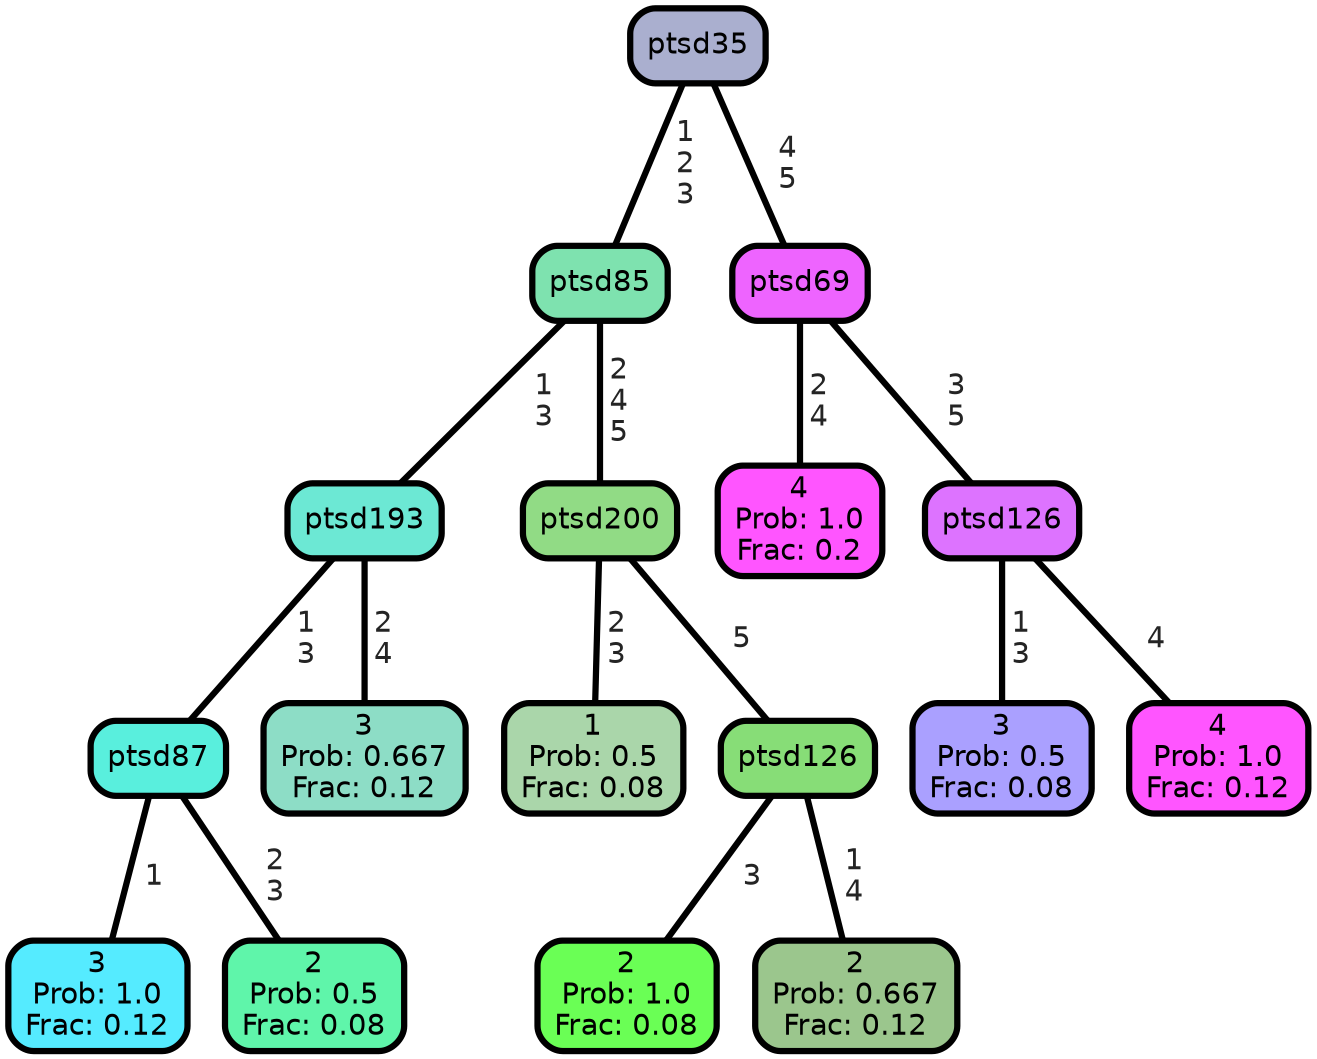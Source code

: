 graph Tree {
node [shape=box, style="filled, rounded",color="black",penwidth="3",fontcolor="black",                 fontname=helvetica] ;
graph [ranksep="0 equally", splines=straight,                 bgcolor=transparent, dpi=200] ;
edge [fontname=helvetica, fontweight=bold,fontcolor=grey14,color=black] ;
0 [label="3
Prob: 1.0
Frac: 0.12", fillcolor="#55ebff"] ;
1 [label="ptsd87", fillcolor="#59efdd"] ;
2 [label="2
Prob: 0.5
Frac: 0.08", fillcolor="#5ff5aa"] ;
3 [label="ptsd193", fillcolor="#6ce8d4"] ;
4 [label="3
Prob: 0.667
Frac: 0.12", fillcolor="#8dddc6"] ;
5 [label="ptsd85", fillcolor="#7ee2af"] ;
6 [label="1
Prob: 0.5
Frac: 0.08", fillcolor="#aad6aa"] ;
7 [label="ptsd200", fillcolor="#91db85"] ;
8 [label="2
Prob: 1.0
Frac: 0.08", fillcolor="#6aff55"] ;
9 [label="ptsd126", fillcolor="#87dd77"] ;
10 [label="2
Prob: 0.667
Frac: 0.12", fillcolor="#9bc68d"] ;
11 [label="ptsd35", fillcolor="#aaafcf"] ;
12 [label="4
Prob: 1.0
Frac: 0.2", fillcolor="#ff55ff"] ;
13 [label="ptsd69", fillcolor="#ee64ff"] ;
14 [label="3
Prob: 0.5
Frac: 0.08", fillcolor="#aaa0ff"] ;
15 [label="ptsd126", fillcolor="#dd73ff"] ;
16 [label="4
Prob: 1.0
Frac: 0.12", fillcolor="#ff55ff"] ;
1 -- 0 [label=" 1",penwidth=3] ;
1 -- 2 [label=" 2\n 3",penwidth=3] ;
3 -- 1 [label=" 1\n 3",penwidth=3] ;
3 -- 4 [label=" 2\n 4",penwidth=3] ;
5 -- 3 [label=" 1\n 3",penwidth=3] ;
5 -- 7 [label=" 2\n 4\n 5",penwidth=3] ;
7 -- 6 [label=" 2\n 3",penwidth=3] ;
7 -- 9 [label=" 5",penwidth=3] ;
9 -- 8 [label=" 3",penwidth=3] ;
9 -- 10 [label=" 1\n 4",penwidth=3] ;
11 -- 5 [label=" 1\n 2\n 3",penwidth=3] ;
11 -- 13 [label=" 4\n 5",penwidth=3] ;
13 -- 12 [label=" 2\n 4",penwidth=3] ;
13 -- 15 [label=" 3\n 5",penwidth=3] ;
15 -- 14 [label=" 1\n 3",penwidth=3] ;
15 -- 16 [label=" 4",penwidth=3] ;
{rank = same;}}